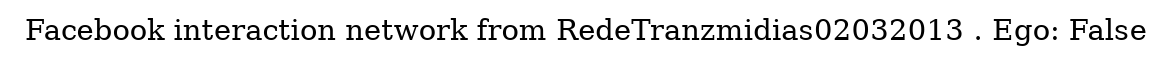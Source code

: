 digraph  {
	graph [label="Facebook interaction network from RedeTranzmidias02032013 . Ego: False"];
}
